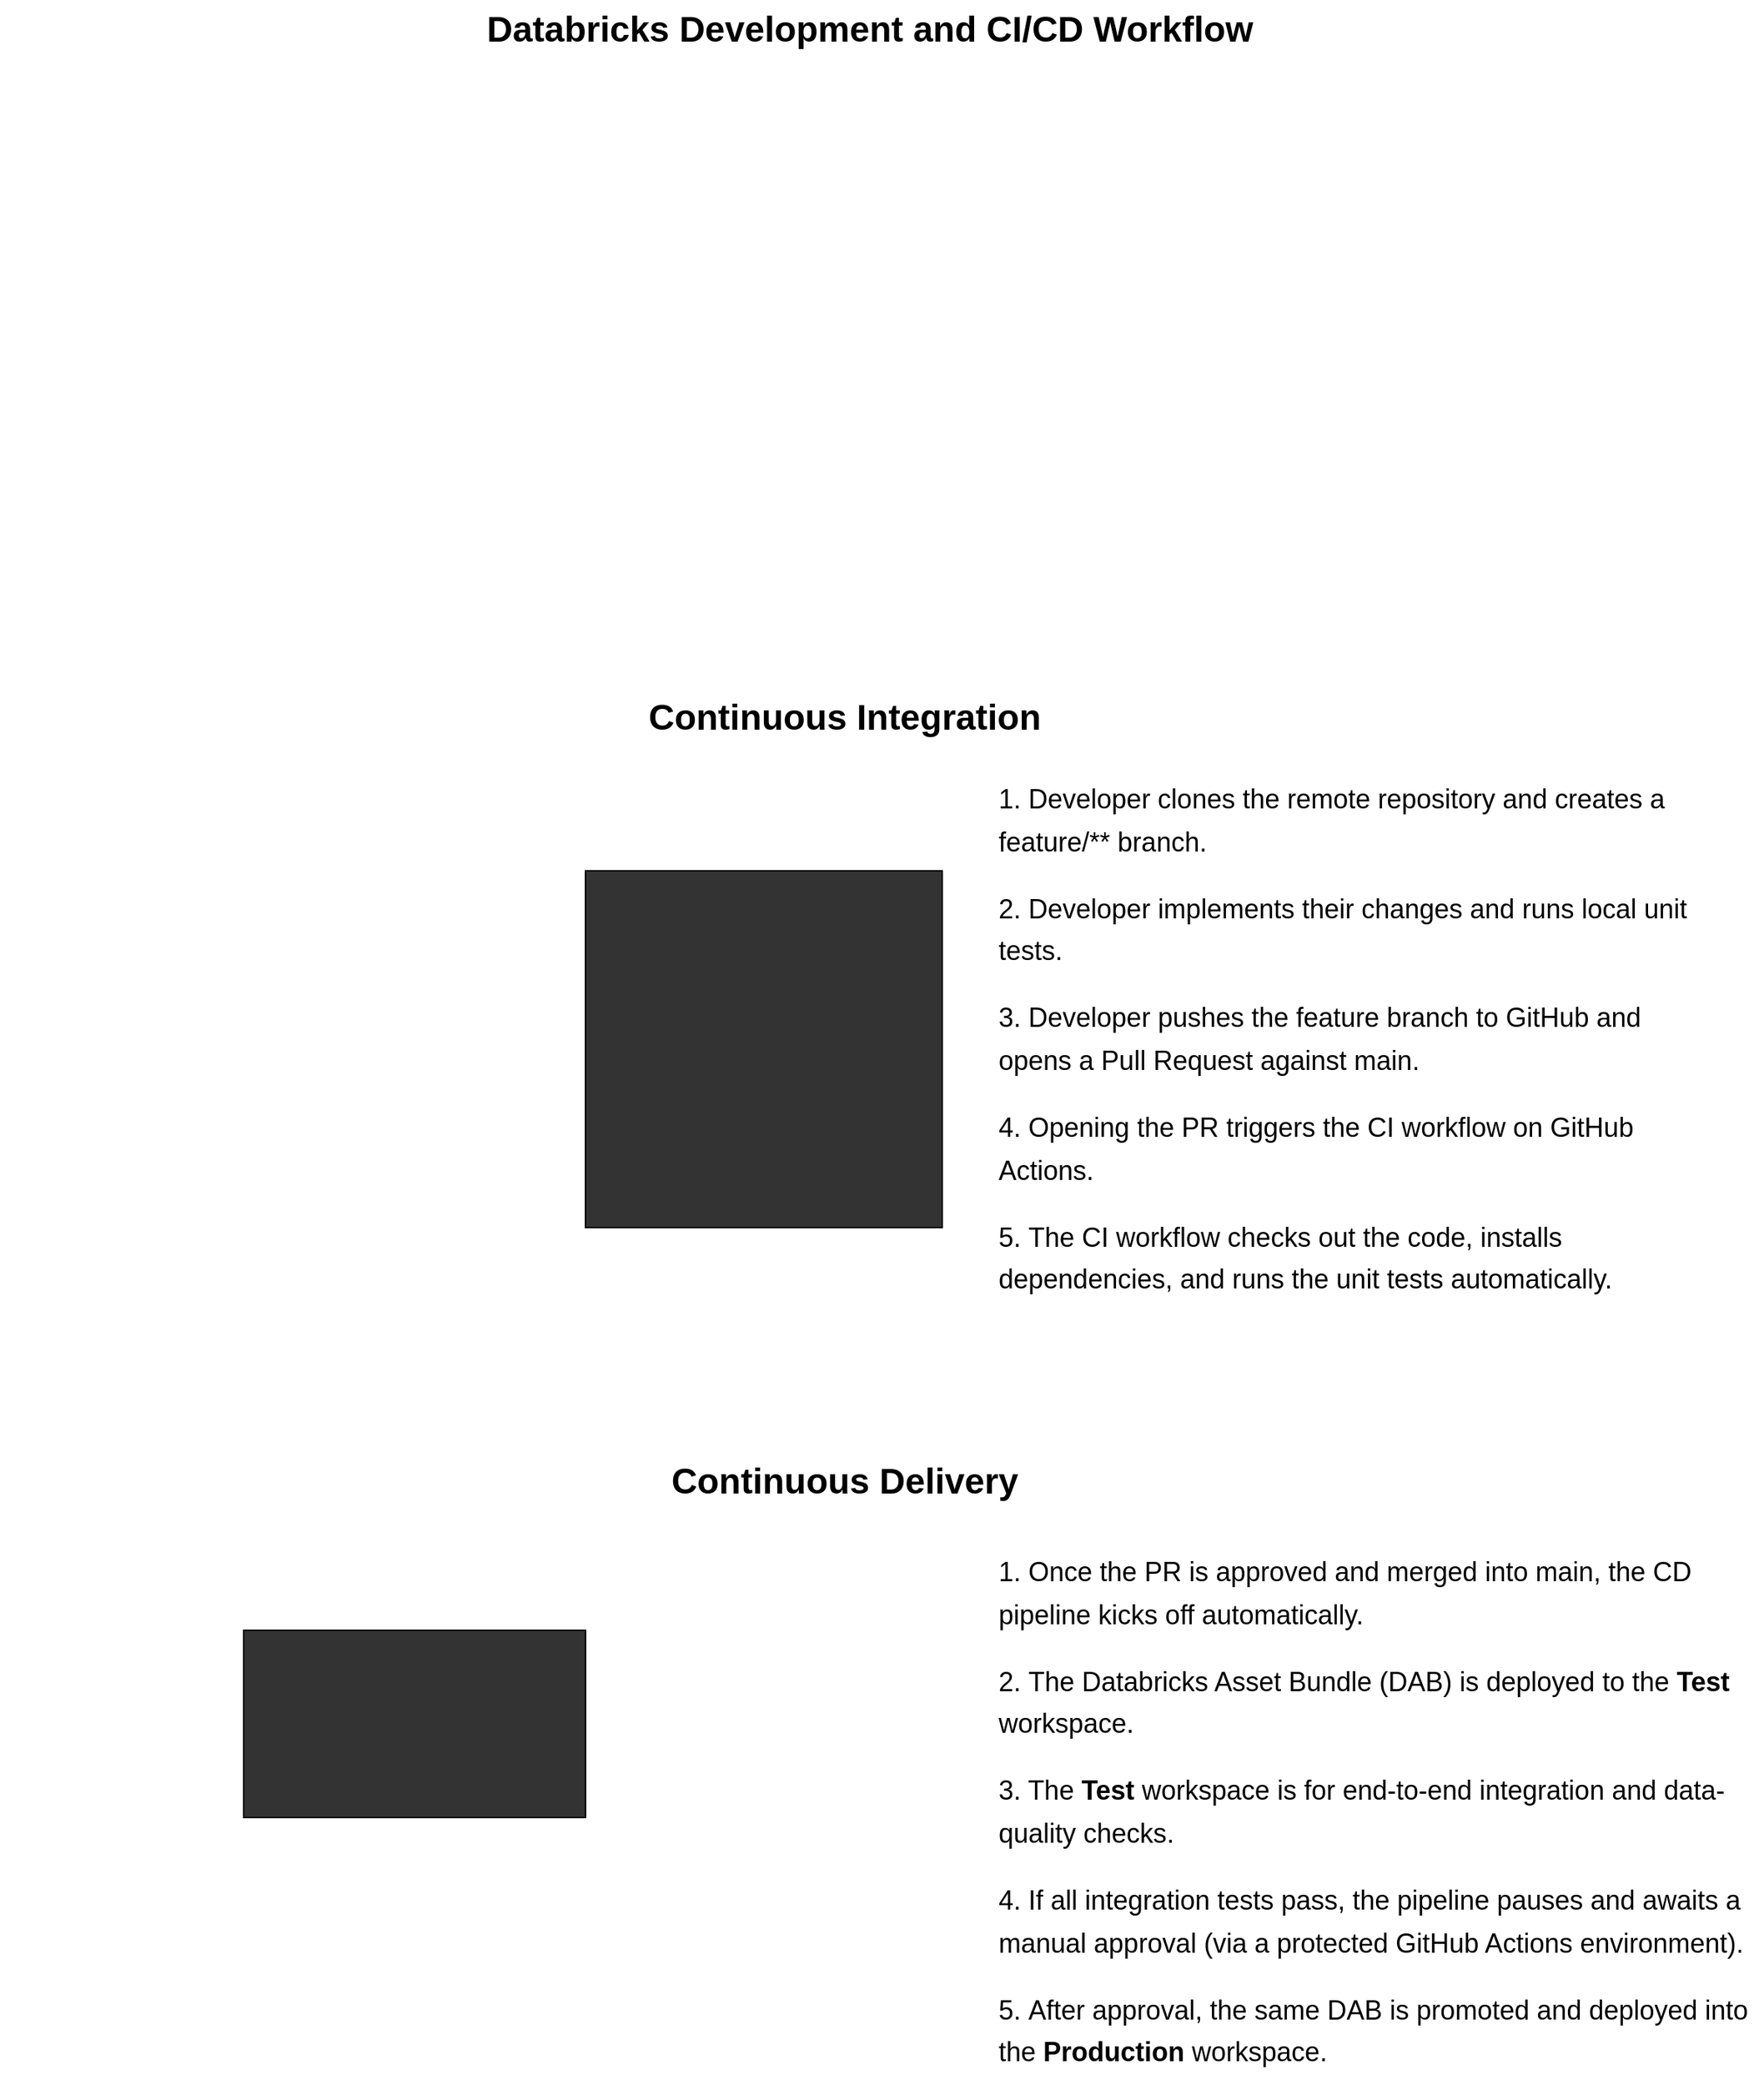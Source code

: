 <mxfile>
    <diagram id="WD31opCN9VN_CCGLbFjf" name="CICD Workflow">
        <mxGraphModel dx="732" dy="857" grid="0" gridSize="10" guides="1" tooltips="1" connect="1" arrows="1" fold="1" page="0" pageScale="1" pageWidth="827" pageHeight="1169" math="0" shadow="0">
            <root>
                <mxCell id="0"/>
                <mxCell id="1" parent="0"/>
                <mxCell id="2" value="" style="shape=image;verticalLabelPosition=bottom;labelBackgroundColor=default;verticalAlign=top;aspect=fixed;imageAspect=0;image=https://learn.microsoft.com/en-us/azure/databricks/_static/images/bundles/bundles-cicd.png;shadow=1;" parent="1" vertex="1">
                    <mxGeometry x="364" y="31" width="640" height="360" as="geometry"/>
                </mxCell>
                <mxCell id="4" value="Continuous Integration" style="text;strokeColor=none;fillColor=none;html=1;fontSize=24;fontStyle=1;verticalAlign=middle;align=center;" parent="1" vertex="1">
                    <mxGeometry x="617" y="447" width="100" height="40" as="geometry"/>
                </mxCell>
                <mxCell id="5" value="Databricks Development and CI/CD Workflow" style="text;strokeColor=none;fillColor=none;html=1;fontSize=24;fontStyle=1;verticalAlign=middle;align=center;" parent="1" vertex="1">
                    <mxGeometry x="634" y="-16" width="100" height="40" as="geometry"/>
                </mxCell>
                <mxCell id="6" value="" style="shape=image;verticalLabelPosition=bottom;labelBackgroundColor=default;verticalAlign=top;aspect=fixed;imageAspect=0;image=https://learn.microsoft.com/en-us/azure/databricks/_static/images/bundles/bundles-cicd.png;shadow=1;" parent="1" vertex="1">
                    <mxGeometry x="103" y="499" width="640" height="360" as="geometry"/>
                </mxCell>
                <mxCell id="7" value="" style="whiteSpace=wrap;html=1;aspect=fixed;fillColor=#333333;shadow=0;" parent="1" vertex="1">
                    <mxGeometry x="493" y="570" width="240" height="240" as="geometry"/>
                </mxCell>
                <mxCell id="8" value="&lt;h1 style=&quot;margin-top: 0px;&quot;&gt;&lt;span style=&quot;background-color: transparent; font-weight: normal;&quot;&gt;&lt;font style=&quot;font-size: 18px;&quot;&gt;1. Developer clones the remote repository and creates a feature/** branch.&lt;/font&gt;&lt;/span&gt;&lt;/h1&gt;&lt;h1 style=&quot;margin-top: 0px;&quot;&gt;&lt;font style=&quot;font-size: 18px;&quot;&gt;&lt;span style=&quot;background-color: transparent; font-weight: normal;&quot;&gt;2.&amp;nbsp;&lt;/span&gt;&lt;span style=&quot;background-color: transparent; font-weight: normal;&quot;&gt;Developer implements their changes and runs local unit tests.&lt;/span&gt;&lt;/font&gt;&lt;/h1&gt;&lt;p&gt;&lt;/p&gt;&lt;h1 style=&quot;margin-top: 0px;&quot;&gt;&lt;font style=&quot;font-size: 18px;&quot;&gt;&lt;span style=&quot;background-color: transparent; font-weight: normal;&quot;&gt;3.&amp;nbsp;&lt;/span&gt;&lt;span style=&quot;background-color: transparent; font-weight: normal;&quot;&gt;Developer pushes the feature branch to GitHub and opens a Pull Request against &lt;/span&gt;&lt;span style=&quot;background-color: transparent; font-weight: normal;&quot; class=&quot;s1&quot;&gt;main&lt;/span&gt;&lt;span style=&quot;background-color: transparent; font-weight: normal;&quot;&gt;.&lt;/span&gt;&lt;/font&gt;&lt;/h1&gt;&lt;p&gt;&lt;/p&gt;&lt;h1 style=&quot;margin-top: 0px;&quot;&gt;&lt;font style=&quot;font-size: 18px;&quot;&gt;&lt;span style=&quot;background-color: transparent; font-weight: normal;&quot;&gt;4.&amp;nbsp;&lt;/span&gt;&lt;span style=&quot;background-color: transparent; font-weight: normal;&quot;&gt;Opening the PR triggers the CI workflow on GitHub Actions.&lt;/span&gt;&lt;/font&gt;&lt;/h1&gt;&lt;p&gt;&lt;/p&gt;&lt;h1 style=&quot;margin-top: 0px;&quot;&gt;&lt;font style=&quot;font-size: 18px;&quot;&gt;&lt;span style=&quot;background-color: transparent; font-weight: normal;&quot;&gt;5.&amp;nbsp;&lt;/span&gt;&lt;span style=&quot;background-color: transparent; font-weight: normal;&quot;&gt;The CI workflow checks out the code, installs dependencies, and runs the unit tests automatically.&lt;/span&gt;&lt;/font&gt;&lt;/h1&gt;&lt;p&gt;&lt;/p&gt;" style="text;html=1;whiteSpace=wrap;overflow=hidden;rounded=0;" parent="1" vertex="1">
                    <mxGeometry x="769" y="499" width="488" height="362" as="geometry"/>
                </mxCell>
                <mxCell id="9" value="Continuous Delivery" style="text;strokeColor=none;fillColor=none;html=1;fontSize=24;fontStyle=1;verticalAlign=middle;align=center;" parent="1" vertex="1">
                    <mxGeometry x="617" y="961" width="100" height="40" as="geometry"/>
                </mxCell>
                <mxCell id="10" value="&lt;h1 style=&quot;margin-top: 0px;&quot;&gt;&lt;font style=&quot;font-size: 18px;&quot;&gt;&lt;span style=&quot;background-color: transparent; font-weight: normal;&quot;&gt;1.&amp;nbsp;&lt;/span&gt;&lt;span style=&quot;background-color: transparent; font-weight: normal;&quot;&gt;Once the PR is approved and merged into &lt;/span&gt;&lt;span style=&quot;background-color: transparent; font-weight: normal;&quot; class=&quot;s1&quot;&gt;main&lt;/span&gt;&lt;span style=&quot;background-color: transparent; font-weight: normal;&quot;&gt;, the CD pipeline kicks off automatically.&lt;/span&gt;&lt;/font&gt;&lt;/h1&gt;&lt;p&gt;&lt;/p&gt;&lt;h1 style=&quot;margin-top: 0px;&quot;&gt;&lt;font style=&quot;font-size: 18px;&quot;&gt;&lt;span style=&quot;background-color: transparent; font-weight: normal;&quot;&gt;2.&amp;nbsp;&lt;/span&gt;&lt;span style=&quot;background-color: transparent; font-weight: normal;&quot;&gt;The Databricks Asset Bundle (DAB) is deployed to the &lt;/span&gt;&lt;span style=&quot;background-color: transparent; font-weight: normal;&quot; class=&quot;s1&quot;&gt;&lt;b&gt;Test&lt;/b&gt;&lt;/span&gt;&lt;span style=&quot;background-color: transparent; font-weight: normal;&quot;&gt; workspace.&lt;/span&gt;&lt;/font&gt;&lt;/h1&gt;&lt;p&gt;&lt;/p&gt;&lt;h1 style=&quot;margin-top: 0px;&quot;&gt;&lt;font style=&quot;font-size: 18px;&quot;&gt;&lt;span style=&quot;background-color: transparent; font-weight: normal;&quot;&gt;3. The &lt;/span&gt;&lt;span style=&quot;background-color: transparent;&quot;&gt;Test&lt;/span&gt;&lt;span style=&quot;background-color: transparent; font-weight: normal;&quot;&gt; workspace is for&amp;nbsp;&lt;/span&gt;&lt;span style=&quot;background-color: transparent; font-weight: normal;&quot;&gt;end-to-end integration and data-quality checks&lt;/span&gt;&lt;span style=&quot;background-color: transparent; font-weight: normal;&quot;&gt;.&lt;/span&gt;&lt;/font&gt;&lt;/h1&gt;&lt;p&gt;&lt;/p&gt;&lt;h1 style=&quot;margin-top: 0px;&quot;&gt;&lt;font style=&quot;font-size: 18px;&quot;&gt;&lt;span style=&quot;background-color: transparent; font-weight: normal;&quot;&gt;4.&amp;nbsp;&lt;/span&gt;&lt;span style=&quot;background-color: transparent; font-weight: normal;&quot;&gt;If all integration tests pass, the pipeline pauses and awaits a manual approval (via a protected GitHub Actions environment).&lt;/span&gt;&lt;/font&gt;&lt;/h1&gt;&lt;p&gt;&lt;/p&gt;&lt;h1 style=&quot;margin-top: 0px;&quot;&gt;&lt;font style=&quot;font-size: 18px;&quot;&gt;&lt;span style=&quot;background-color: transparent; font-weight: normal;&quot;&gt;5.&amp;nbsp;&lt;/span&gt;&lt;span style=&quot;background-color: transparent; font-weight: normal;&quot;&gt;After approval, the same DAB is promoted and deployed into the &lt;/span&gt;&lt;span style=&quot;background-color: transparent; font-weight: normal;&quot; class=&quot;s1&quot;&gt;&lt;b&gt;Production&lt;/b&gt;&lt;/span&gt;&lt;span style=&quot;background-color: transparent; font-weight: normal;&quot;&gt; workspace.&lt;/span&gt;&lt;/font&gt;&lt;/h1&gt;&lt;p&gt;&lt;/p&gt;" style="text;html=1;whiteSpace=wrap;overflow=hidden;rounded=0;" parent="1" vertex="1">
                    <mxGeometry x="769" y="1019" width="516" height="362" as="geometry"/>
                </mxCell>
                <mxCell id="11" value="" style="shape=image;verticalLabelPosition=bottom;labelBackgroundColor=default;verticalAlign=top;aspect=fixed;imageAspect=0;image=https://learn.microsoft.com/en-us/azure/databricks/_static/images/bundles/bundles-cicd.png;shadow=1;" parent="1" vertex="1">
                    <mxGeometry x="103" y="1019" width="640" height="360" as="geometry"/>
                </mxCell>
                <mxCell id="14" value="" style="rounded=0;whiteSpace=wrap;html=1;fillColor=#333333;" parent="1" vertex="1">
                    <mxGeometry x="263" y="1081" width="230" height="126" as="geometry"/>
                </mxCell>
            </root>
        </mxGraphModel>
    </diagram>
    <diagram id="KkCrhf0CTYJlZ5tWA92Y" name="Process Flow">
        <mxGraphModel dx="1416" dy="580" grid="0" gridSize="10" guides="1" tooltips="1" connect="1" arrows="1" fold="1" page="0" pageScale="1" pageWidth="1600" pageHeight="900" math="0" shadow="0">
            <root>
                <mxCell id="0"/>
                <mxCell id="1" parent="0"/>
                <mxCell id="BZKM3FHya9Z55TpuSgT5-33" value="" style="rounded=1;whiteSpace=wrap;html=1;strokeWidth=2;fillWeight=4;hachureGap=8;hachureAngle=45;fillColor=#E0FFF0;sketch=1;" vertex="1" parent="1">
                    <mxGeometry x="903" y="85" width="622" height="253" as="geometry"/>
                </mxCell>
                <mxCell id="BZKM3FHya9Z55TpuSgT5-32" value="" style="rounded=1;whiteSpace=wrap;html=1;strokeWidth=2;fillWeight=4;hachureGap=8;hachureAngle=45;fillColor=#C0DEEC;sketch=1;" vertex="1" parent="1">
                    <mxGeometry x="102" y="85" width="751" height="253" as="geometry"/>
                </mxCell>
                <mxCell id="BZKM3FHya9Z55TpuSgT5-3" style="edgeStyle=none;html=1;exitX=1;exitY=0.5;exitDx=0;exitDy=0;exitPerimeter=0;entryX=0;entryY=0.5;entryDx=0;entryDy=0;" edge="1" parent="1" source="BZKM3FHya9Z55TpuSgT5-1" target="BZKM3FHya9Z55TpuSgT5-2">
                    <mxGeometry relative="1" as="geometry"/>
                </mxCell>
                <mxCell id="BZKM3FHya9Z55TpuSgT5-1" value="Start" style="strokeWidth=2;html=1;shape=mxgraph.flowchart.terminator;whiteSpace=wrap;" vertex="1" parent="1">
                    <mxGeometry x="110" y="180" width="100" height="60" as="geometry"/>
                </mxCell>
                <mxCell id="BZKM3FHya9Z55TpuSgT5-5" style="edgeStyle=none;html=1;exitX=1;exitY=0.5;exitDx=0;exitDy=0;entryX=0;entryY=0.5;entryDx=0;entryDy=0;" edge="1" parent="1" source="BZKM3FHya9Z55TpuSgT5-2" target="BZKM3FHya9Z55TpuSgT5-4">
                    <mxGeometry relative="1" as="geometry"/>
                </mxCell>
                <mxCell id="BZKM3FHya9Z55TpuSgT5-2" value="Developer works on a feature branch and commits changes" style="rounded=1;whiteSpace=wrap;html=1;absoluteArcSize=1;arcSize=14;strokeWidth=2;" vertex="1" parent="1">
                    <mxGeometry x="240" y="160" width="100" height="100" as="geometry"/>
                </mxCell>
                <mxCell id="BZKM3FHya9Z55TpuSgT5-7" style="edgeStyle=none;html=1;exitX=1;exitY=0.5;exitDx=0;exitDy=0;entryX=0;entryY=0.5;entryDx=0;entryDy=0;" edge="1" parent="1" source="BZKM3FHya9Z55TpuSgT5-4" target="BZKM3FHya9Z55TpuSgT5-6">
                    <mxGeometry relative="1" as="geometry"/>
                </mxCell>
                <mxCell id="BZKM3FHya9Z55TpuSgT5-4" value="Triggers CI workflow" style="html=1;dashed=0;whiteSpace=wrap;" vertex="1" parent="1">
                    <mxGeometry x="370" y="185" width="100" height="50" as="geometry"/>
                </mxCell>
                <mxCell id="BZKM3FHya9Z55TpuSgT5-10" style="edgeStyle=none;html=1;exitX=1;exitY=0.5;exitDx=0;exitDy=0;entryX=0;entryY=0.5;entryDx=0;entryDy=0;" edge="1" parent="1" source="BZKM3FHya9Z55TpuSgT5-6" target="BZKM3FHya9Z55TpuSgT5-9">
                    <mxGeometry relative="1" as="geometry"/>
                </mxCell>
                <mxCell id="BZKM3FHya9Z55TpuSgT5-6" value="Open PR to main" style="rounded=1;whiteSpace=wrap;html=1;absoluteArcSize=1;arcSize=14;strokeWidth=2;" vertex="1" parent="1">
                    <mxGeometry x="500" y="160" width="100" height="100" as="geometry"/>
                </mxCell>
                <mxCell id="BZKM3FHya9Z55TpuSgT5-8" style="edgeStyle=none;html=1;exitX=0.5;exitY=1;exitDx=0;exitDy=0;entryX=0.5;entryY=1;entryDx=0;entryDy=0;entryPerimeter=0;" edge="1" parent="1" source="BZKM3FHya9Z55TpuSgT5-4" target="BZKM3FHya9Z55TpuSgT5-1">
                    <mxGeometry relative="1" as="geometry">
                        <Array as="points">
                            <mxPoint x="420" y="330"/>
                            <mxPoint x="340" y="330"/>
                            <mxPoint x="160" y="330"/>
                        </Array>
                    </mxGeometry>
                </mxCell>
                <mxCell id="BZKM3FHya9Z55TpuSgT5-12" style="edgeStyle=none;html=1;exitX=1;exitY=0.5;exitDx=0;exitDy=0;entryX=0;entryY=0.5;entryDx=0;entryDy=0;" edge="1" parent="1" source="BZKM3FHya9Z55TpuSgT5-9" target="BZKM3FHya9Z55TpuSgT5-11">
                    <mxGeometry relative="1" as="geometry"/>
                </mxCell>
                <mxCell id="BZKM3FHya9Z55TpuSgT5-9" value="Triggers CI workflow" style="html=1;dashed=0;whiteSpace=wrap;" vertex="1" parent="1">
                    <mxGeometry x="630" y="185" width="100" height="50" as="geometry"/>
                </mxCell>
                <mxCell id="BZKM3FHya9Z55TpuSgT5-13" style="edgeStyle=none;html=1;exitX=0.5;exitY=1;exitDx=0;exitDy=0;entryX=0.5;entryY=1;entryDx=0;entryDy=0;" edge="1" parent="1" source="BZKM3FHya9Z55TpuSgT5-11" target="BZKM3FHya9Z55TpuSgT5-2">
                    <mxGeometry relative="1" as="geometry">
                        <Array as="points">
                            <mxPoint x="800" y="320"/>
                            <mxPoint x="540" y="320"/>
                            <mxPoint x="290" y="320"/>
                        </Array>
                    </mxGeometry>
                </mxCell>
                <mxCell id="BZKM3FHya9Z55TpuSgT5-15" style="edgeStyle=none;html=1;exitX=1;exitY=0.5;exitDx=0;exitDy=0;entryX=0;entryY=0.5;entryDx=0;entryDy=0;" edge="1" parent="1" source="BZKM3FHya9Z55TpuSgT5-11" target="BZKM3FHya9Z55TpuSgT5-14">
                    <mxGeometry relative="1" as="geometry"/>
                </mxCell>
                <mxCell id="BZKM3FHya9Z55TpuSgT5-11" value="Approve PR" style="rhombus;whiteSpace=wrap;html=1;" vertex="1" parent="1">
                    <mxGeometry x="760" y="170" width="80" height="80" as="geometry"/>
                </mxCell>
                <mxCell id="BZKM3FHya9Z55TpuSgT5-17" style="edgeStyle=none;html=1;exitX=1;exitY=0.5;exitDx=0;exitDy=0;entryX=0;entryY=0.5;entryDx=0;entryDy=0;" edge="1" parent="1" source="BZKM3FHya9Z55TpuSgT5-14" target="BZKM3FHya9Z55TpuSgT5-16">
                    <mxGeometry relative="1" as="geometry"/>
                </mxCell>
                <mxCell id="BZKM3FHya9Z55TpuSgT5-14" value="Merge to main" style="rounded=1;whiteSpace=wrap;html=1;absoluteArcSize=1;arcSize=14;strokeWidth=2;" vertex="1" parent="1">
                    <mxGeometry x="910" y="160" width="100" height="100" as="geometry"/>
                </mxCell>
                <mxCell id="BZKM3FHya9Z55TpuSgT5-19" style="edgeStyle=none;html=1;exitX=1;exitY=0.5;exitDx=0;exitDy=0;entryX=0;entryY=0.5;entryDx=0;entryDy=0;" edge="1" parent="1" source="BZKM3FHya9Z55TpuSgT5-16" target="BZKM3FHya9Z55TpuSgT5-18">
                    <mxGeometry relative="1" as="geometry"/>
                </mxCell>
                <mxCell id="BZKM3FHya9Z55TpuSgT5-16" value="Triggers CD workflow to Test" style="html=1;dashed=0;whiteSpace=wrap;" vertex="1" parent="1">
                    <mxGeometry x="1040" y="185" width="100" height="50" as="geometry"/>
                </mxCell>
                <mxCell id="BZKM3FHya9Z55TpuSgT5-20" style="edgeStyle=none;html=1;exitX=0.5;exitY=1;exitDx=0;exitDy=0;entryX=0.5;entryY=1;entryDx=0;entryDy=0;" edge="1" parent="1" source="BZKM3FHya9Z55TpuSgT5-18" target="BZKM3FHya9Z55TpuSgT5-2">
                    <mxGeometry relative="1" as="geometry">
                        <Array as="points">
                            <mxPoint x="1210" y="300"/>
                            <mxPoint x="730" y="300"/>
                            <mxPoint x="290" y="300"/>
                        </Array>
                    </mxGeometry>
                </mxCell>
                <mxCell id="BZKM3FHya9Z55TpuSgT5-22" style="edgeStyle=none;html=1;exitX=1;exitY=0.5;exitDx=0;exitDy=0;" edge="1" parent="1" source="BZKM3FHya9Z55TpuSgT5-18" target="BZKM3FHya9Z55TpuSgT5-21">
                    <mxGeometry relative="1" as="geometry"/>
                </mxCell>
                <mxCell id="BZKM3FHya9Z55TpuSgT5-18" value="Manual Approval" style="rhombus;whiteSpace=wrap;html=1;" vertex="1" parent="1">
                    <mxGeometry x="1170" y="170" width="80" height="80" as="geometry"/>
                </mxCell>
                <mxCell id="BZKM3FHya9Z55TpuSgT5-21" value="Resume CD workflow to Prod" style="html=1;dashed=0;whiteSpace=wrap;" vertex="1" parent="1">
                    <mxGeometry x="1280" y="185" width="100" height="50" as="geometry"/>
                </mxCell>
                <mxCell id="BZKM3FHya9Z55TpuSgT5-23" value="End" style="strokeWidth=2;html=1;shape=mxgraph.flowchart.terminator;whiteSpace=wrap;" vertex="1" parent="1">
                    <mxGeometry x="1410" y="180" width="100" height="60" as="geometry"/>
                </mxCell>
                <mxCell id="BZKM3FHya9Z55TpuSgT5-24" style="edgeStyle=none;html=1;exitX=1;exitY=0.5;exitDx=0;exitDy=0;entryX=0;entryY=0.5;entryDx=0;entryDy=0;entryPerimeter=0;" edge="1" parent="1" source="BZKM3FHya9Z55TpuSgT5-21" target="BZKM3FHya9Z55TpuSgT5-23">
                    <mxGeometry relative="1" as="geometry"/>
                </mxCell>
                <mxCell id="BZKM3FHya9Z55TpuSgT5-25" value="Yes" style="text;html=1;align=center;verticalAlign=middle;whiteSpace=wrap;rounded=0;" vertex="1" parent="1">
                    <mxGeometry x="847" y="180" width="60" height="30" as="geometry"/>
                </mxCell>
                <mxCell id="BZKM3FHya9Z55TpuSgT5-27" value="Yes" style="text;html=1;align=center;verticalAlign=middle;whiteSpace=wrap;rounded=0;" vertex="1" parent="1">
                    <mxGeometry x="1230" y="180" width="60" height="30" as="geometry"/>
                </mxCell>
                <mxCell id="BZKM3FHya9Z55TpuSgT5-28" value="No" style="text;html=1;align=center;verticalAlign=middle;whiteSpace=wrap;rounded=0;" vertex="1" parent="1">
                    <mxGeometry x="785" y="250" width="60" height="30" as="geometry"/>
                </mxCell>
                <mxCell id="BZKM3FHya9Z55TpuSgT5-29" value="No" style="text;html=1;align=center;verticalAlign=middle;whiteSpace=wrap;rounded=0;" vertex="1" parent="1">
                    <mxGeometry x="1195" y="250" width="60" height="30" as="geometry"/>
                </mxCell>
                <mxCell id="BZKM3FHya9Z55TpuSgT5-34" value="Continuous Integration" style="text;strokeColor=none;fillColor=none;html=1;fontSize=24;fontStyle=1;verticalAlign=middle;align=center;" vertex="1" parent="1">
                    <mxGeometry x="427.5" y="98" width="100" height="40" as="geometry"/>
                </mxCell>
                <mxCell id="BZKM3FHya9Z55TpuSgT5-35" value="Continuous Delivery" style="text;strokeColor=none;fillColor=none;html=1;fontSize=24;fontStyle=1;verticalAlign=middle;align=center;" vertex="1" parent="1">
                    <mxGeometry x="1175" y="92" width="100" height="40" as="geometry"/>
                </mxCell>
            </root>
        </mxGraphModel>
    </diagram>
</mxfile>